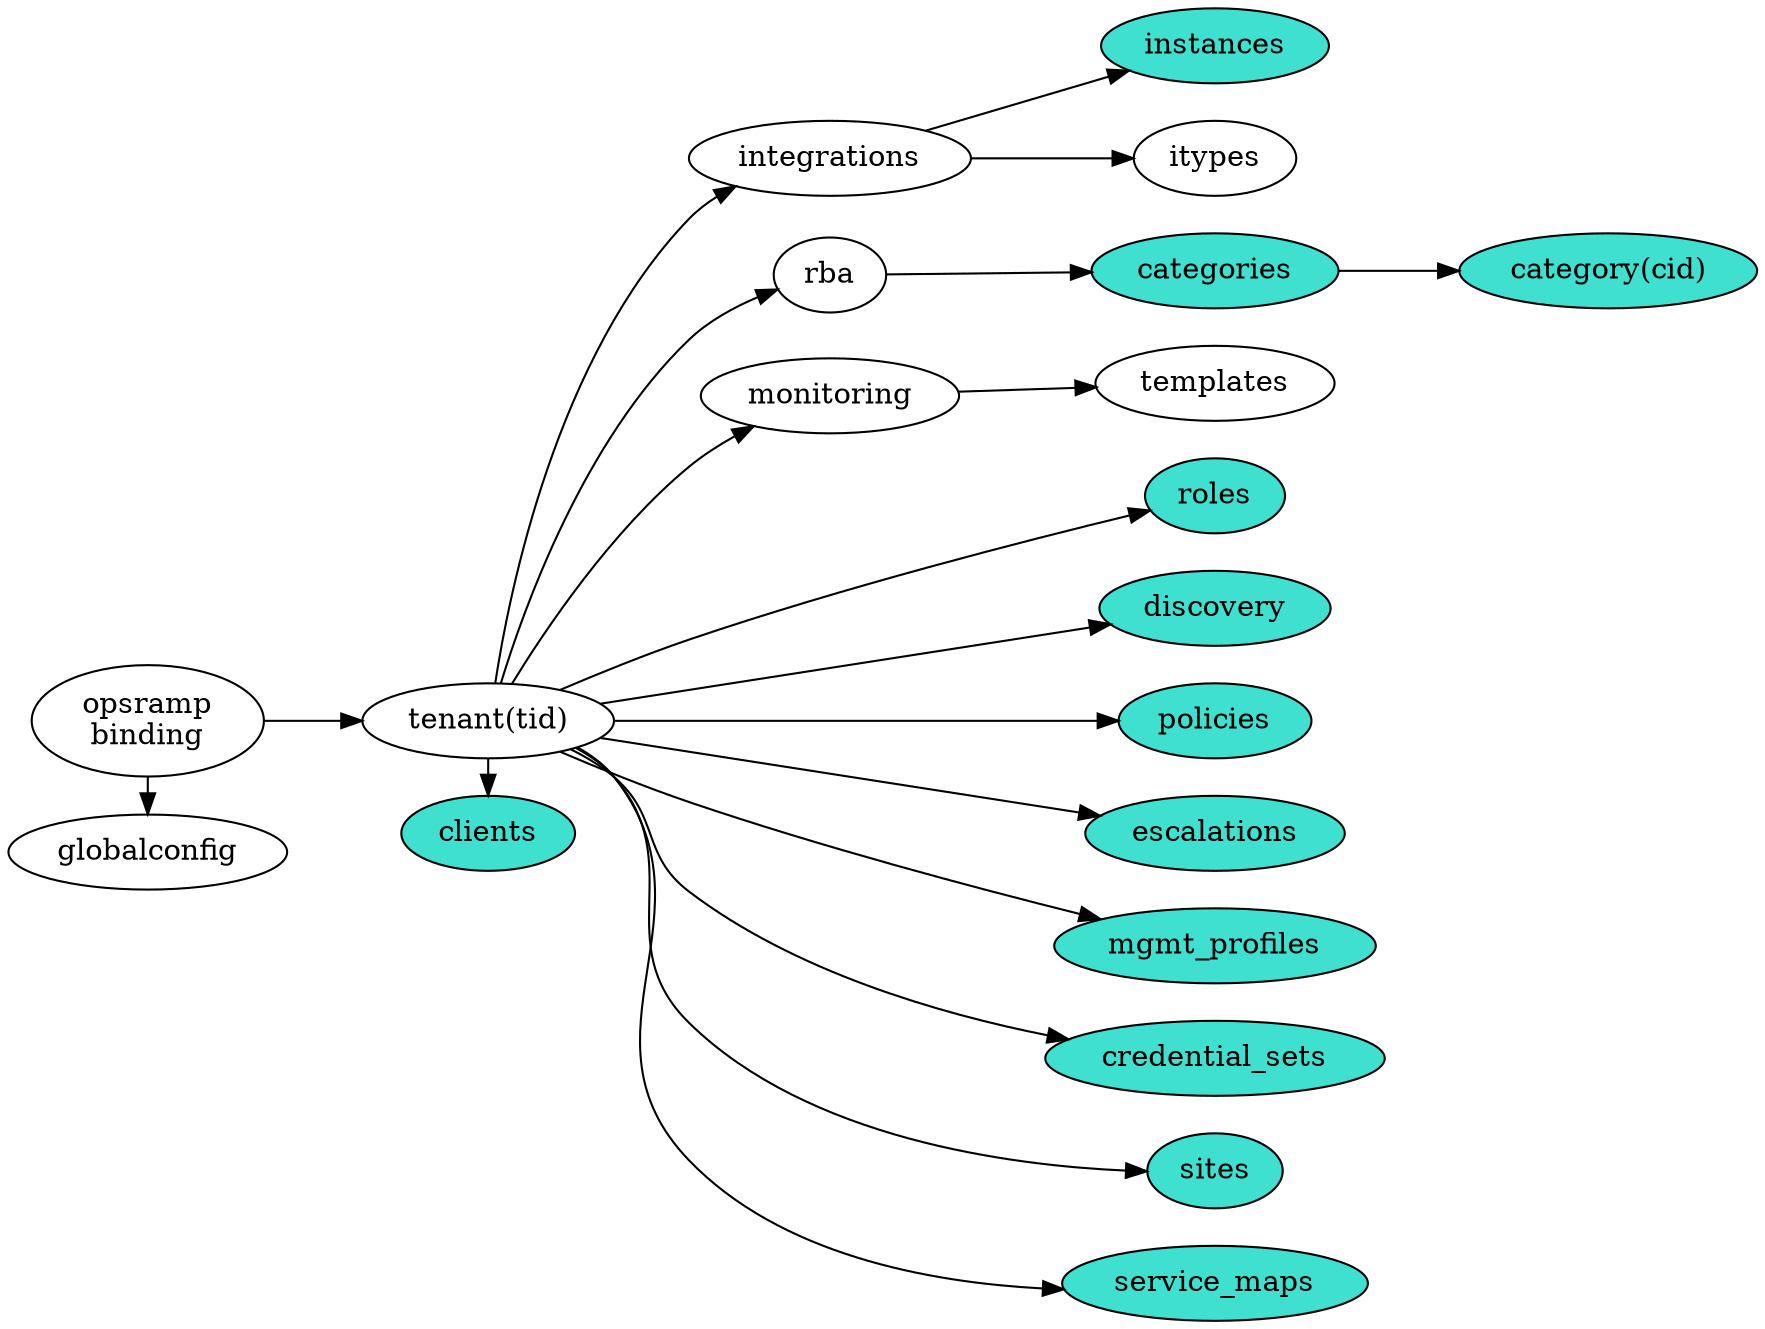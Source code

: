 # classes.dot
# An input file for graphviz that produces a diagram of the relationship
# between the various classes in the python-opsramp language binding.
#
# (c) Copyright 2019 Hewlett Packard Enterprise Development LP
#
# Licensed under the Apache License, Version 2.0 (the "License");
# you may not use this file except in compliance with the License.
# You may obtain a copy of the License at
#
#     http://www.apache.org/licenses/LICENSE-2.0
#
# Unless required by applicable law or agreed to in writing, software
# distributed under the License is distributed on an "AS IS" BASIS,
# WITHOUT WARRANTIES OR CONDITIONS OF ANY KIND, either express or implied.
# See the License for the specific language governing permissions and
# limitations under the License.
#
digraph {
  rankdir="LR";
  binding -> { globalconfig tenant }
  tenant -> { clients integrations rba monitoring roles discovery policies escalations mgmt_profiles credential_sets sites service_maps }
  rba -> categories
  categories -> category
  monitoring -> templates
  integrations -> { instances itypes }

  { rank=same binding globalconfig }
  { rank=same tenant clients }
  { rank=same categories templates policies itypes instances discovery credential_sets roles escalations mgmt_profiles sites service_maps }

  binding [label="opsramp\nbinding"]
  tenant [label="tenant(tid)"]
  category [label="category(cid)" style="filled" fillcolor="turquoise"]
  instances [style="filled" fillcolor="turquoise"]
  categories [style="filled" fillcolor="turquoise"]
  policies [style="filled" fillcolor="turquoise"]
  clients [style="filled" fillcolor="turquoise"]
  discovery [style="filled" fillcolor="turquoise"]
  credential_sets [style="filled" fillcolor="turquoise"]
  roles [style="filled" fillcolor="turquoise"]
  escalations [style="filled" fillcolor="turquoise"]
  mgmt_profiles [style="filled" fillcolor="turquoise"]
  sites [style="filled" fillcolor="turquoise"]
  service_maps [style="filled" fillcolor="turquoise"]
}

